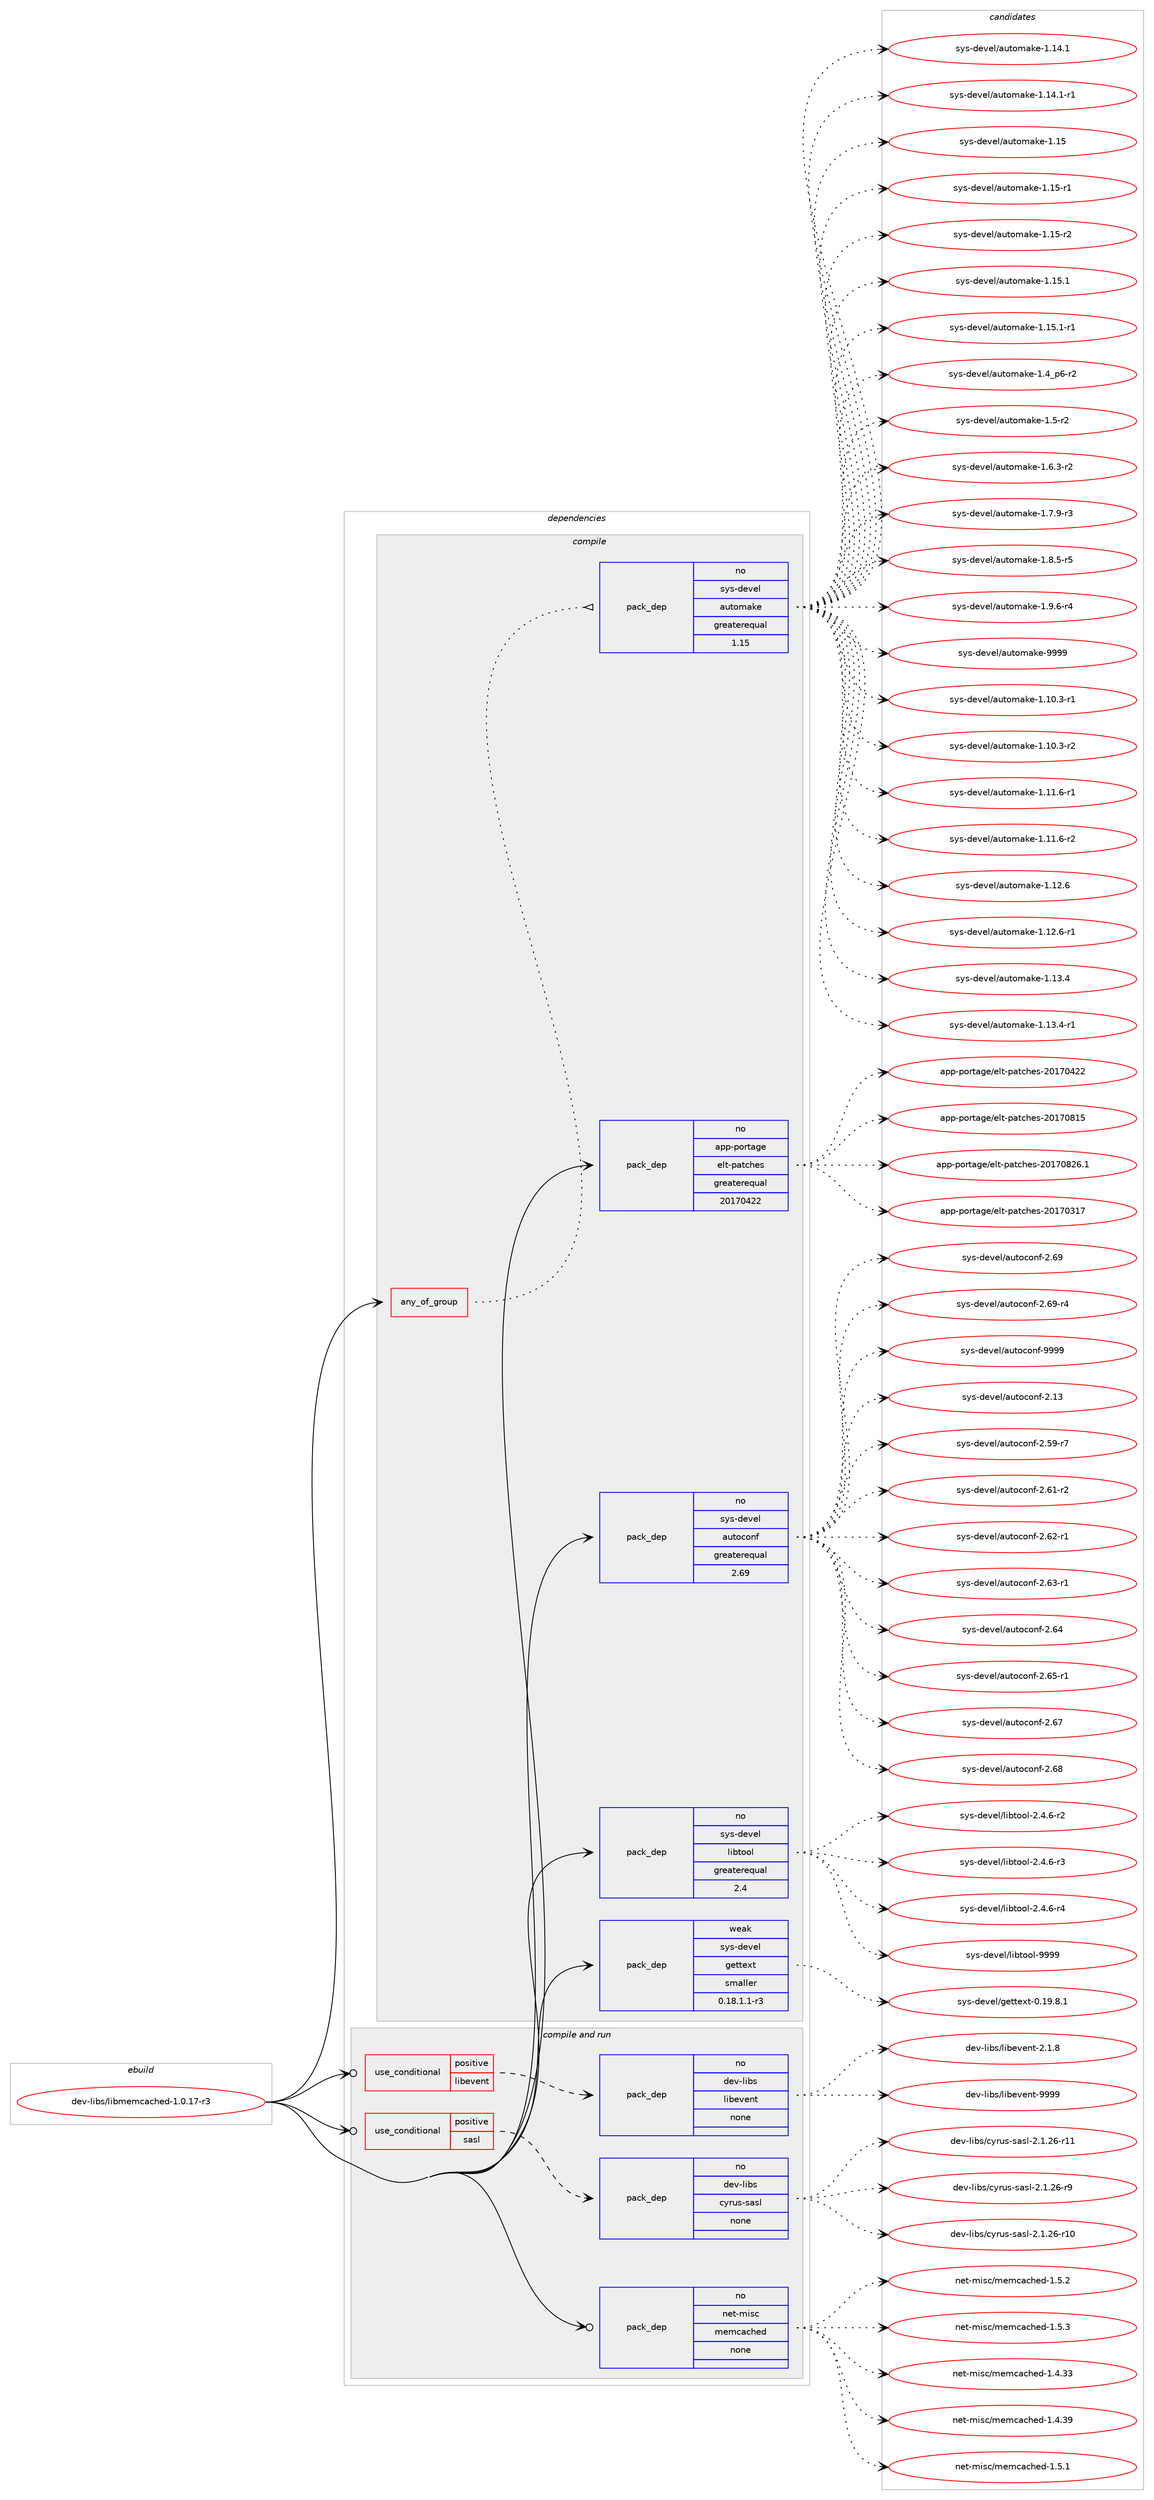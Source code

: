 digraph prolog {

# *************
# Graph options
# *************

newrank=true;
concentrate=true;
compound=true;
graph [rankdir=LR,fontname=Helvetica,fontsize=10,ranksep=1.5];#, ranksep=2.5, nodesep=0.2];
edge  [arrowhead=vee];
node  [fontname=Helvetica,fontsize=10];

# **********
# The ebuild
# **********

subgraph cluster_leftcol {
color=gray;
rank=same;
label=<<i>ebuild</i>>;
id [label="dev-libs/libmemcached-1.0.17-r3", color=red, width=4, href="../dev-libs/libmemcached-1.0.17-r3.svg"];
}

# ****************
# The dependencies
# ****************

subgraph cluster_midcol {
color=gray;
label=<<i>dependencies</i>>;
subgraph cluster_compile {
fillcolor="#eeeeee";
style=filled;
label=<<i>compile</i>>;
subgraph any3402 {
dependency116048 [label=<<TABLE BORDER="0" CELLBORDER="1" CELLSPACING="0" CELLPADDING="4"><TR><TD CELLPADDING="10">any_of_group</TD></TR></TABLE>>, shape=none, color=red];subgraph pack87567 {
dependency116049 [label=<<TABLE BORDER="0" CELLBORDER="1" CELLSPACING="0" CELLPADDING="4" WIDTH="220"><TR><TD ROWSPAN="6" CELLPADDING="30">pack_dep</TD></TR><TR><TD WIDTH="110">no</TD></TR><TR><TD>sys-devel</TD></TR><TR><TD>automake</TD></TR><TR><TD>greaterequal</TD></TR><TR><TD>1.15</TD></TR></TABLE>>, shape=none, color=blue];
}
dependency116048:e -> dependency116049:w [weight=20,style="dotted",arrowhead="oinv"];
}
id:e -> dependency116048:w [weight=20,style="solid",arrowhead="vee"];
subgraph pack87568 {
dependency116050 [label=<<TABLE BORDER="0" CELLBORDER="1" CELLSPACING="0" CELLPADDING="4" WIDTH="220"><TR><TD ROWSPAN="6" CELLPADDING="30">pack_dep</TD></TR><TR><TD WIDTH="110">no</TD></TR><TR><TD>app-portage</TD></TR><TR><TD>elt-patches</TD></TR><TR><TD>greaterequal</TD></TR><TR><TD>20170422</TD></TR></TABLE>>, shape=none, color=blue];
}
id:e -> dependency116050:w [weight=20,style="solid",arrowhead="vee"];
subgraph pack87569 {
dependency116051 [label=<<TABLE BORDER="0" CELLBORDER="1" CELLSPACING="0" CELLPADDING="4" WIDTH="220"><TR><TD ROWSPAN="6" CELLPADDING="30">pack_dep</TD></TR><TR><TD WIDTH="110">no</TD></TR><TR><TD>sys-devel</TD></TR><TR><TD>autoconf</TD></TR><TR><TD>greaterequal</TD></TR><TR><TD>2.69</TD></TR></TABLE>>, shape=none, color=blue];
}
id:e -> dependency116051:w [weight=20,style="solid",arrowhead="vee"];
subgraph pack87570 {
dependency116052 [label=<<TABLE BORDER="0" CELLBORDER="1" CELLSPACING="0" CELLPADDING="4" WIDTH="220"><TR><TD ROWSPAN="6" CELLPADDING="30">pack_dep</TD></TR><TR><TD WIDTH="110">no</TD></TR><TR><TD>sys-devel</TD></TR><TR><TD>libtool</TD></TR><TR><TD>greaterequal</TD></TR><TR><TD>2.4</TD></TR></TABLE>>, shape=none, color=blue];
}
id:e -> dependency116052:w [weight=20,style="solid",arrowhead="vee"];
subgraph pack87571 {
dependency116053 [label=<<TABLE BORDER="0" CELLBORDER="1" CELLSPACING="0" CELLPADDING="4" WIDTH="220"><TR><TD ROWSPAN="6" CELLPADDING="30">pack_dep</TD></TR><TR><TD WIDTH="110">weak</TD></TR><TR><TD>sys-devel</TD></TR><TR><TD>gettext</TD></TR><TR><TD>smaller</TD></TR><TR><TD>0.18.1.1-r3</TD></TR></TABLE>>, shape=none, color=blue];
}
id:e -> dependency116053:w [weight=20,style="solid",arrowhead="vee"];
}
subgraph cluster_compileandrun {
fillcolor="#eeeeee";
style=filled;
label=<<i>compile and run</i>>;
subgraph cond25049 {
dependency116054 [label=<<TABLE BORDER="0" CELLBORDER="1" CELLSPACING="0" CELLPADDING="4"><TR><TD ROWSPAN="3" CELLPADDING="10">use_conditional</TD></TR><TR><TD>positive</TD></TR><TR><TD>libevent</TD></TR></TABLE>>, shape=none, color=red];
subgraph pack87572 {
dependency116055 [label=<<TABLE BORDER="0" CELLBORDER="1" CELLSPACING="0" CELLPADDING="4" WIDTH="220"><TR><TD ROWSPAN="6" CELLPADDING="30">pack_dep</TD></TR><TR><TD WIDTH="110">no</TD></TR><TR><TD>dev-libs</TD></TR><TR><TD>libevent</TD></TR><TR><TD>none</TD></TR><TR><TD></TD></TR></TABLE>>, shape=none, color=blue];
}
dependency116054:e -> dependency116055:w [weight=20,style="dashed",arrowhead="vee"];
}
id:e -> dependency116054:w [weight=20,style="solid",arrowhead="odotvee"];
subgraph cond25050 {
dependency116056 [label=<<TABLE BORDER="0" CELLBORDER="1" CELLSPACING="0" CELLPADDING="4"><TR><TD ROWSPAN="3" CELLPADDING="10">use_conditional</TD></TR><TR><TD>positive</TD></TR><TR><TD>sasl</TD></TR></TABLE>>, shape=none, color=red];
subgraph pack87573 {
dependency116057 [label=<<TABLE BORDER="0" CELLBORDER="1" CELLSPACING="0" CELLPADDING="4" WIDTH="220"><TR><TD ROWSPAN="6" CELLPADDING="30">pack_dep</TD></TR><TR><TD WIDTH="110">no</TD></TR><TR><TD>dev-libs</TD></TR><TR><TD>cyrus-sasl</TD></TR><TR><TD>none</TD></TR><TR><TD></TD></TR></TABLE>>, shape=none, color=blue];
}
dependency116056:e -> dependency116057:w [weight=20,style="dashed",arrowhead="vee"];
}
id:e -> dependency116056:w [weight=20,style="solid",arrowhead="odotvee"];
subgraph pack87574 {
dependency116058 [label=<<TABLE BORDER="0" CELLBORDER="1" CELLSPACING="0" CELLPADDING="4" WIDTH="220"><TR><TD ROWSPAN="6" CELLPADDING="30">pack_dep</TD></TR><TR><TD WIDTH="110">no</TD></TR><TR><TD>net-misc</TD></TR><TR><TD>memcached</TD></TR><TR><TD>none</TD></TR><TR><TD></TD></TR></TABLE>>, shape=none, color=blue];
}
id:e -> dependency116058:w [weight=20,style="solid",arrowhead="odotvee"];
}
subgraph cluster_run {
fillcolor="#eeeeee";
style=filled;
label=<<i>run</i>>;
}
}

# **************
# The candidates
# **************

subgraph cluster_choices {
rank=same;
color=gray;
label=<<i>candidates</i>>;

subgraph choice87567 {
color=black;
nodesep=1;
choice11512111545100101118101108479711711611110997107101454946494846514511449 [label="sys-devel/automake-1.10.3-r1", color=red, width=4,href="../sys-devel/automake-1.10.3-r1.svg"];
choice11512111545100101118101108479711711611110997107101454946494846514511450 [label="sys-devel/automake-1.10.3-r2", color=red, width=4,href="../sys-devel/automake-1.10.3-r2.svg"];
choice11512111545100101118101108479711711611110997107101454946494946544511449 [label="sys-devel/automake-1.11.6-r1", color=red, width=4,href="../sys-devel/automake-1.11.6-r1.svg"];
choice11512111545100101118101108479711711611110997107101454946494946544511450 [label="sys-devel/automake-1.11.6-r2", color=red, width=4,href="../sys-devel/automake-1.11.6-r2.svg"];
choice1151211154510010111810110847971171161111099710710145494649504654 [label="sys-devel/automake-1.12.6", color=red, width=4,href="../sys-devel/automake-1.12.6.svg"];
choice11512111545100101118101108479711711611110997107101454946495046544511449 [label="sys-devel/automake-1.12.6-r1", color=red, width=4,href="../sys-devel/automake-1.12.6-r1.svg"];
choice1151211154510010111810110847971171161111099710710145494649514652 [label="sys-devel/automake-1.13.4", color=red, width=4,href="../sys-devel/automake-1.13.4.svg"];
choice11512111545100101118101108479711711611110997107101454946495146524511449 [label="sys-devel/automake-1.13.4-r1", color=red, width=4,href="../sys-devel/automake-1.13.4-r1.svg"];
choice1151211154510010111810110847971171161111099710710145494649524649 [label="sys-devel/automake-1.14.1", color=red, width=4,href="../sys-devel/automake-1.14.1.svg"];
choice11512111545100101118101108479711711611110997107101454946495246494511449 [label="sys-devel/automake-1.14.1-r1", color=red, width=4,href="../sys-devel/automake-1.14.1-r1.svg"];
choice115121115451001011181011084797117116111109971071014549464953 [label="sys-devel/automake-1.15", color=red, width=4,href="../sys-devel/automake-1.15.svg"];
choice1151211154510010111810110847971171161111099710710145494649534511449 [label="sys-devel/automake-1.15-r1", color=red, width=4,href="../sys-devel/automake-1.15-r1.svg"];
choice1151211154510010111810110847971171161111099710710145494649534511450 [label="sys-devel/automake-1.15-r2", color=red, width=4,href="../sys-devel/automake-1.15-r2.svg"];
choice1151211154510010111810110847971171161111099710710145494649534649 [label="sys-devel/automake-1.15.1", color=red, width=4,href="../sys-devel/automake-1.15.1.svg"];
choice11512111545100101118101108479711711611110997107101454946495346494511449 [label="sys-devel/automake-1.15.1-r1", color=red, width=4,href="../sys-devel/automake-1.15.1-r1.svg"];
choice115121115451001011181011084797117116111109971071014549465295112544511450 [label="sys-devel/automake-1.4_p6-r2", color=red, width=4,href="../sys-devel/automake-1.4_p6-r2.svg"];
choice11512111545100101118101108479711711611110997107101454946534511450 [label="sys-devel/automake-1.5-r2", color=red, width=4,href="../sys-devel/automake-1.5-r2.svg"];
choice115121115451001011181011084797117116111109971071014549465446514511450 [label="sys-devel/automake-1.6.3-r2", color=red, width=4,href="../sys-devel/automake-1.6.3-r2.svg"];
choice115121115451001011181011084797117116111109971071014549465546574511451 [label="sys-devel/automake-1.7.9-r3", color=red, width=4,href="../sys-devel/automake-1.7.9-r3.svg"];
choice115121115451001011181011084797117116111109971071014549465646534511453 [label="sys-devel/automake-1.8.5-r5", color=red, width=4,href="../sys-devel/automake-1.8.5-r5.svg"];
choice115121115451001011181011084797117116111109971071014549465746544511452 [label="sys-devel/automake-1.9.6-r4", color=red, width=4,href="../sys-devel/automake-1.9.6-r4.svg"];
choice115121115451001011181011084797117116111109971071014557575757 [label="sys-devel/automake-9999", color=red, width=4,href="../sys-devel/automake-9999.svg"];
dependency116049:e -> choice11512111545100101118101108479711711611110997107101454946494846514511449:w [style=dotted,weight="100"];
dependency116049:e -> choice11512111545100101118101108479711711611110997107101454946494846514511450:w [style=dotted,weight="100"];
dependency116049:e -> choice11512111545100101118101108479711711611110997107101454946494946544511449:w [style=dotted,weight="100"];
dependency116049:e -> choice11512111545100101118101108479711711611110997107101454946494946544511450:w [style=dotted,weight="100"];
dependency116049:e -> choice1151211154510010111810110847971171161111099710710145494649504654:w [style=dotted,weight="100"];
dependency116049:e -> choice11512111545100101118101108479711711611110997107101454946495046544511449:w [style=dotted,weight="100"];
dependency116049:e -> choice1151211154510010111810110847971171161111099710710145494649514652:w [style=dotted,weight="100"];
dependency116049:e -> choice11512111545100101118101108479711711611110997107101454946495146524511449:w [style=dotted,weight="100"];
dependency116049:e -> choice1151211154510010111810110847971171161111099710710145494649524649:w [style=dotted,weight="100"];
dependency116049:e -> choice11512111545100101118101108479711711611110997107101454946495246494511449:w [style=dotted,weight="100"];
dependency116049:e -> choice115121115451001011181011084797117116111109971071014549464953:w [style=dotted,weight="100"];
dependency116049:e -> choice1151211154510010111810110847971171161111099710710145494649534511449:w [style=dotted,weight="100"];
dependency116049:e -> choice1151211154510010111810110847971171161111099710710145494649534511450:w [style=dotted,weight="100"];
dependency116049:e -> choice1151211154510010111810110847971171161111099710710145494649534649:w [style=dotted,weight="100"];
dependency116049:e -> choice11512111545100101118101108479711711611110997107101454946495346494511449:w [style=dotted,weight="100"];
dependency116049:e -> choice115121115451001011181011084797117116111109971071014549465295112544511450:w [style=dotted,weight="100"];
dependency116049:e -> choice11512111545100101118101108479711711611110997107101454946534511450:w [style=dotted,weight="100"];
dependency116049:e -> choice115121115451001011181011084797117116111109971071014549465446514511450:w [style=dotted,weight="100"];
dependency116049:e -> choice115121115451001011181011084797117116111109971071014549465546574511451:w [style=dotted,weight="100"];
dependency116049:e -> choice115121115451001011181011084797117116111109971071014549465646534511453:w [style=dotted,weight="100"];
dependency116049:e -> choice115121115451001011181011084797117116111109971071014549465746544511452:w [style=dotted,weight="100"];
dependency116049:e -> choice115121115451001011181011084797117116111109971071014557575757:w [style=dotted,weight="100"];
}
subgraph choice87568 {
color=black;
nodesep=1;
choice97112112451121111141169710310147101108116451129711699104101115455048495548514955 [label="app-portage/elt-patches-20170317", color=red, width=4,href="../app-portage/elt-patches-20170317.svg"];
choice97112112451121111141169710310147101108116451129711699104101115455048495548525050 [label="app-portage/elt-patches-20170422", color=red, width=4,href="../app-portage/elt-patches-20170422.svg"];
choice97112112451121111141169710310147101108116451129711699104101115455048495548564953 [label="app-portage/elt-patches-20170815", color=red, width=4,href="../app-portage/elt-patches-20170815.svg"];
choice971121124511211111411697103101471011081164511297116991041011154550484955485650544649 [label="app-portage/elt-patches-20170826.1", color=red, width=4,href="../app-portage/elt-patches-20170826.1.svg"];
dependency116050:e -> choice97112112451121111141169710310147101108116451129711699104101115455048495548514955:w [style=dotted,weight="100"];
dependency116050:e -> choice97112112451121111141169710310147101108116451129711699104101115455048495548525050:w [style=dotted,weight="100"];
dependency116050:e -> choice97112112451121111141169710310147101108116451129711699104101115455048495548564953:w [style=dotted,weight="100"];
dependency116050:e -> choice971121124511211111411697103101471011081164511297116991041011154550484955485650544649:w [style=dotted,weight="100"];
}
subgraph choice87569 {
color=black;
nodesep=1;
choice115121115451001011181011084797117116111991111101024550464951 [label="sys-devel/autoconf-2.13", color=red, width=4,href="../sys-devel/autoconf-2.13.svg"];
choice1151211154510010111810110847971171161119911111010245504653574511455 [label="sys-devel/autoconf-2.59-r7", color=red, width=4,href="../sys-devel/autoconf-2.59-r7.svg"];
choice1151211154510010111810110847971171161119911111010245504654494511450 [label="sys-devel/autoconf-2.61-r2", color=red, width=4,href="../sys-devel/autoconf-2.61-r2.svg"];
choice1151211154510010111810110847971171161119911111010245504654504511449 [label="sys-devel/autoconf-2.62-r1", color=red, width=4,href="../sys-devel/autoconf-2.62-r1.svg"];
choice1151211154510010111810110847971171161119911111010245504654514511449 [label="sys-devel/autoconf-2.63-r1", color=red, width=4,href="../sys-devel/autoconf-2.63-r1.svg"];
choice115121115451001011181011084797117116111991111101024550465452 [label="sys-devel/autoconf-2.64", color=red, width=4,href="../sys-devel/autoconf-2.64.svg"];
choice1151211154510010111810110847971171161119911111010245504654534511449 [label="sys-devel/autoconf-2.65-r1", color=red, width=4,href="../sys-devel/autoconf-2.65-r1.svg"];
choice115121115451001011181011084797117116111991111101024550465455 [label="sys-devel/autoconf-2.67", color=red, width=4,href="../sys-devel/autoconf-2.67.svg"];
choice115121115451001011181011084797117116111991111101024550465456 [label="sys-devel/autoconf-2.68", color=red, width=4,href="../sys-devel/autoconf-2.68.svg"];
choice115121115451001011181011084797117116111991111101024550465457 [label="sys-devel/autoconf-2.69", color=red, width=4,href="../sys-devel/autoconf-2.69.svg"];
choice1151211154510010111810110847971171161119911111010245504654574511452 [label="sys-devel/autoconf-2.69-r4", color=red, width=4,href="../sys-devel/autoconf-2.69-r4.svg"];
choice115121115451001011181011084797117116111991111101024557575757 [label="sys-devel/autoconf-9999", color=red, width=4,href="../sys-devel/autoconf-9999.svg"];
dependency116051:e -> choice115121115451001011181011084797117116111991111101024550464951:w [style=dotted,weight="100"];
dependency116051:e -> choice1151211154510010111810110847971171161119911111010245504653574511455:w [style=dotted,weight="100"];
dependency116051:e -> choice1151211154510010111810110847971171161119911111010245504654494511450:w [style=dotted,weight="100"];
dependency116051:e -> choice1151211154510010111810110847971171161119911111010245504654504511449:w [style=dotted,weight="100"];
dependency116051:e -> choice1151211154510010111810110847971171161119911111010245504654514511449:w [style=dotted,weight="100"];
dependency116051:e -> choice115121115451001011181011084797117116111991111101024550465452:w [style=dotted,weight="100"];
dependency116051:e -> choice1151211154510010111810110847971171161119911111010245504654534511449:w [style=dotted,weight="100"];
dependency116051:e -> choice115121115451001011181011084797117116111991111101024550465455:w [style=dotted,weight="100"];
dependency116051:e -> choice115121115451001011181011084797117116111991111101024550465456:w [style=dotted,weight="100"];
dependency116051:e -> choice115121115451001011181011084797117116111991111101024550465457:w [style=dotted,weight="100"];
dependency116051:e -> choice1151211154510010111810110847971171161119911111010245504654574511452:w [style=dotted,weight="100"];
dependency116051:e -> choice115121115451001011181011084797117116111991111101024557575757:w [style=dotted,weight="100"];
}
subgraph choice87570 {
color=black;
nodesep=1;
choice1151211154510010111810110847108105981161111111084550465246544511450 [label="sys-devel/libtool-2.4.6-r2", color=red, width=4,href="../sys-devel/libtool-2.4.6-r2.svg"];
choice1151211154510010111810110847108105981161111111084550465246544511451 [label="sys-devel/libtool-2.4.6-r3", color=red, width=4,href="../sys-devel/libtool-2.4.6-r3.svg"];
choice1151211154510010111810110847108105981161111111084550465246544511452 [label="sys-devel/libtool-2.4.6-r4", color=red, width=4,href="../sys-devel/libtool-2.4.6-r4.svg"];
choice1151211154510010111810110847108105981161111111084557575757 [label="sys-devel/libtool-9999", color=red, width=4,href="../sys-devel/libtool-9999.svg"];
dependency116052:e -> choice1151211154510010111810110847108105981161111111084550465246544511450:w [style=dotted,weight="100"];
dependency116052:e -> choice1151211154510010111810110847108105981161111111084550465246544511451:w [style=dotted,weight="100"];
dependency116052:e -> choice1151211154510010111810110847108105981161111111084550465246544511452:w [style=dotted,weight="100"];
dependency116052:e -> choice1151211154510010111810110847108105981161111111084557575757:w [style=dotted,weight="100"];
}
subgraph choice87571 {
color=black;
nodesep=1;
choice1151211154510010111810110847103101116116101120116454846495746564649 [label="sys-devel/gettext-0.19.8.1", color=red, width=4,href="../sys-devel/gettext-0.19.8.1.svg"];
dependency116053:e -> choice1151211154510010111810110847103101116116101120116454846495746564649:w [style=dotted,weight="100"];
}
subgraph choice87572 {
color=black;
nodesep=1;
choice10010111845108105981154710810598101118101110116455046494656 [label="dev-libs/libevent-2.1.8", color=red, width=4,href="../dev-libs/libevent-2.1.8.svg"];
choice100101118451081059811547108105981011181011101164557575757 [label="dev-libs/libevent-9999", color=red, width=4,href="../dev-libs/libevent-9999.svg"];
dependency116055:e -> choice10010111845108105981154710810598101118101110116455046494656:w [style=dotted,weight="100"];
dependency116055:e -> choice100101118451081059811547108105981011181011101164557575757:w [style=dotted,weight="100"];
}
subgraph choice87573 {
color=black;
nodesep=1;
choice10010111845108105981154799121114117115451159711510845504649465054451144948 [label="dev-libs/cyrus-sasl-2.1.26-r10", color=red, width=4,href="../dev-libs/cyrus-sasl-2.1.26-r10.svg"];
choice10010111845108105981154799121114117115451159711510845504649465054451144949 [label="dev-libs/cyrus-sasl-2.1.26-r11", color=red, width=4,href="../dev-libs/cyrus-sasl-2.1.26-r11.svg"];
choice100101118451081059811547991211141171154511597115108455046494650544511457 [label="dev-libs/cyrus-sasl-2.1.26-r9", color=red, width=4,href="../dev-libs/cyrus-sasl-2.1.26-r9.svg"];
dependency116057:e -> choice10010111845108105981154799121114117115451159711510845504649465054451144948:w [style=dotted,weight="100"];
dependency116057:e -> choice10010111845108105981154799121114117115451159711510845504649465054451144949:w [style=dotted,weight="100"];
dependency116057:e -> choice100101118451081059811547991211141171154511597115108455046494650544511457:w [style=dotted,weight="100"];
}
subgraph choice87574 {
color=black;
nodesep=1;
choice11010111645109105115994710910110999979910410110045494652465151 [label="net-misc/memcached-1.4.33", color=red, width=4,href="../net-misc/memcached-1.4.33.svg"];
choice11010111645109105115994710910110999979910410110045494652465157 [label="net-misc/memcached-1.4.39", color=red, width=4,href="../net-misc/memcached-1.4.39.svg"];
choice110101116451091051159947109101109999799104101100454946534649 [label="net-misc/memcached-1.5.1", color=red, width=4,href="../net-misc/memcached-1.5.1.svg"];
choice110101116451091051159947109101109999799104101100454946534650 [label="net-misc/memcached-1.5.2", color=red, width=4,href="../net-misc/memcached-1.5.2.svg"];
choice110101116451091051159947109101109999799104101100454946534651 [label="net-misc/memcached-1.5.3", color=red, width=4,href="../net-misc/memcached-1.5.3.svg"];
dependency116058:e -> choice11010111645109105115994710910110999979910410110045494652465151:w [style=dotted,weight="100"];
dependency116058:e -> choice11010111645109105115994710910110999979910410110045494652465157:w [style=dotted,weight="100"];
dependency116058:e -> choice110101116451091051159947109101109999799104101100454946534649:w [style=dotted,weight="100"];
dependency116058:e -> choice110101116451091051159947109101109999799104101100454946534650:w [style=dotted,weight="100"];
dependency116058:e -> choice110101116451091051159947109101109999799104101100454946534651:w [style=dotted,weight="100"];
}
}

}
